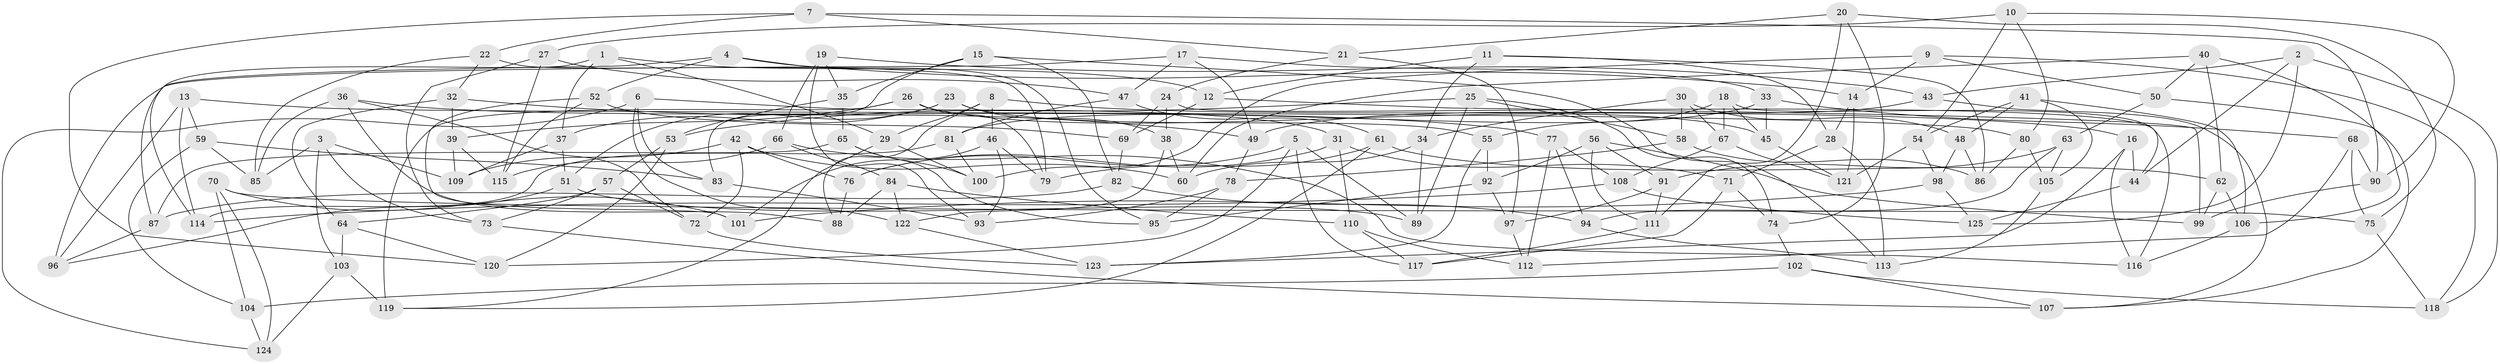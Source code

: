 // Generated by graph-tools (version 1.1) at 2025/50/03/09/25 03:50:51]
// undirected, 125 vertices, 250 edges
graph export_dot {
graph [start="1"]
  node [color=gray90,style=filled];
  1;
  2;
  3;
  4;
  5;
  6;
  7;
  8;
  9;
  10;
  11;
  12;
  13;
  14;
  15;
  16;
  17;
  18;
  19;
  20;
  21;
  22;
  23;
  24;
  25;
  26;
  27;
  28;
  29;
  30;
  31;
  32;
  33;
  34;
  35;
  36;
  37;
  38;
  39;
  40;
  41;
  42;
  43;
  44;
  45;
  46;
  47;
  48;
  49;
  50;
  51;
  52;
  53;
  54;
  55;
  56;
  57;
  58;
  59;
  60;
  61;
  62;
  63;
  64;
  65;
  66;
  67;
  68;
  69;
  70;
  71;
  72;
  73;
  74;
  75;
  76;
  77;
  78;
  79;
  80;
  81;
  82;
  83;
  84;
  85;
  86;
  87;
  88;
  89;
  90;
  91;
  92;
  93;
  94;
  95;
  96;
  97;
  98;
  99;
  100;
  101;
  102;
  103;
  104;
  105;
  106;
  107;
  108;
  109;
  110;
  111;
  112;
  113;
  114;
  115;
  116;
  117;
  118;
  119;
  120;
  121;
  122;
  123;
  124;
  125;
  1 -- 37;
  1 -- 12;
  1 -- 114;
  1 -- 29;
  2 -- 44;
  2 -- 43;
  2 -- 118;
  2 -- 125;
  3 -- 73;
  3 -- 109;
  3 -- 85;
  3 -- 103;
  4 -- 95;
  4 -- 52;
  4 -- 87;
  4 -- 14;
  5 -- 76;
  5 -- 120;
  5 -- 117;
  5 -- 89;
  6 -- 31;
  6 -- 83;
  6 -- 124;
  6 -- 122;
  7 -- 22;
  7 -- 90;
  7 -- 120;
  7 -- 21;
  8 -- 88;
  8 -- 46;
  8 -- 16;
  8 -- 29;
  9 -- 50;
  9 -- 100;
  9 -- 14;
  9 -- 118;
  10 -- 90;
  10 -- 80;
  10 -- 27;
  10 -- 54;
  11 -- 12;
  11 -- 34;
  11 -- 28;
  11 -- 86;
  12 -- 99;
  12 -- 69;
  13 -- 96;
  13 -- 59;
  13 -- 80;
  13 -- 114;
  14 -- 121;
  14 -- 28;
  15 -- 35;
  15 -- 113;
  15 -- 83;
  15 -- 82;
  16 -- 44;
  16 -- 123;
  16 -- 116;
  17 -- 47;
  17 -- 96;
  17 -- 33;
  17 -- 49;
  18 -- 45;
  18 -- 55;
  18 -- 44;
  18 -- 67;
  19 -- 93;
  19 -- 35;
  19 -- 43;
  19 -- 66;
  20 -- 75;
  20 -- 111;
  20 -- 74;
  20 -- 21;
  21 -- 24;
  21 -- 97;
  22 -- 85;
  22 -- 79;
  22 -- 32;
  23 -- 37;
  23 -- 55;
  23 -- 38;
  23 -- 51;
  24 -- 69;
  24 -- 38;
  24 -- 116;
  25 -- 89;
  25 -- 74;
  25 -- 53;
  25 -- 58;
  26 -- 45;
  26 -- 39;
  26 -- 119;
  26 -- 79;
  27 -- 47;
  27 -- 73;
  27 -- 115;
  28 -- 113;
  28 -- 71;
  29 -- 100;
  29 -- 119;
  30 -- 58;
  30 -- 48;
  30 -- 67;
  30 -- 34;
  31 -- 110;
  31 -- 76;
  31 -- 71;
  32 -- 64;
  32 -- 39;
  32 -- 49;
  33 -- 68;
  33 -- 81;
  33 -- 45;
  34 -- 89;
  34 -- 60;
  35 -- 65;
  35 -- 53;
  36 -- 72;
  36 -- 88;
  36 -- 85;
  36 -- 77;
  37 -- 109;
  37 -- 51;
  38 -- 60;
  38 -- 122;
  39 -- 109;
  39 -- 115;
  40 -- 106;
  40 -- 50;
  40 -- 60;
  40 -- 62;
  41 -- 106;
  41 -- 54;
  41 -- 105;
  41 -- 48;
  42 -- 72;
  42 -- 76;
  42 -- 60;
  42 -- 109;
  43 -- 107;
  43 -- 49;
  44 -- 125;
  45 -- 121;
  46 -- 101;
  46 -- 79;
  46 -- 93;
  47 -- 61;
  47 -- 81;
  48 -- 98;
  48 -- 86;
  49 -- 78;
  50 -- 63;
  50 -- 107;
  51 -- 96;
  51 -- 89;
  52 -- 101;
  52 -- 69;
  52 -- 115;
  53 -- 57;
  53 -- 120;
  54 -- 121;
  54 -- 98;
  55 -- 123;
  55 -- 92;
  56 -- 91;
  56 -- 99;
  56 -- 92;
  56 -- 111;
  57 -- 73;
  57 -- 64;
  57 -- 72;
  58 -- 78;
  58 -- 86;
  59 -- 104;
  59 -- 85;
  59 -- 83;
  61 -- 79;
  61 -- 62;
  61 -- 119;
  62 -- 99;
  62 -- 106;
  63 -- 105;
  63 -- 91;
  63 -- 94;
  64 -- 120;
  64 -- 103;
  65 -- 87;
  65 -- 95;
  65 -- 100;
  66 -- 116;
  66 -- 115;
  66 -- 84;
  67 -- 121;
  67 -- 108;
  68 -- 75;
  68 -- 90;
  68 -- 112;
  69 -- 82;
  70 -- 101;
  70 -- 124;
  70 -- 104;
  70 -- 75;
  71 -- 74;
  71 -- 117;
  72 -- 123;
  73 -- 107;
  74 -- 102;
  75 -- 118;
  76 -- 88;
  77 -- 108;
  77 -- 94;
  77 -- 112;
  78 -- 93;
  78 -- 95;
  80 -- 86;
  80 -- 105;
  81 -- 114;
  81 -- 100;
  82 -- 94;
  82 -- 87;
  83 -- 93;
  84 -- 88;
  84 -- 110;
  84 -- 122;
  87 -- 96;
  90 -- 99;
  91 -- 111;
  91 -- 97;
  92 -- 95;
  92 -- 97;
  94 -- 113;
  97 -- 112;
  98 -- 101;
  98 -- 125;
  102 -- 104;
  102 -- 107;
  102 -- 118;
  103 -- 124;
  103 -- 119;
  104 -- 124;
  105 -- 113;
  106 -- 116;
  108 -- 125;
  108 -- 114;
  110 -- 112;
  110 -- 117;
  111 -- 117;
  122 -- 123;
}
